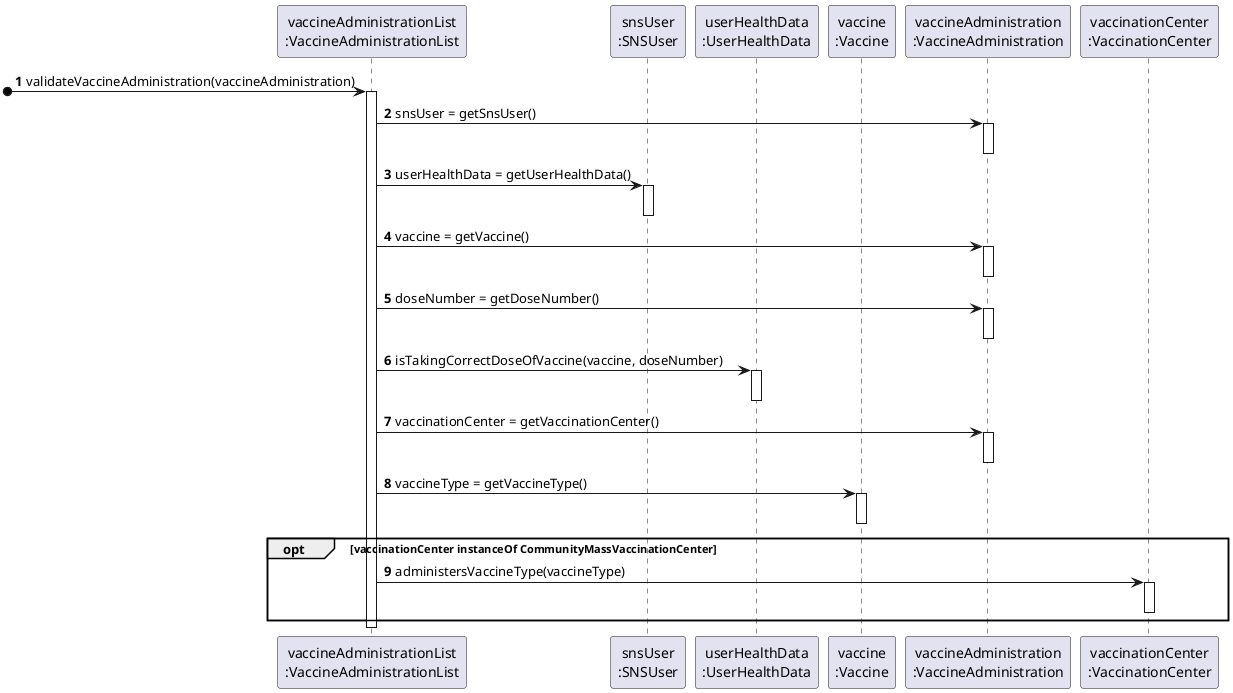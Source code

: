 @startuml US08_ValidateVaccineAdministration_SD
autonumber
' hide footbox

participant "vaccineAdministrationList\n:VaccineAdministrationList" as vaccineAdministrationList
participant "snsUser\n:SNSUser" as snsUser
participant "userHealthData\n:UserHealthData" as userHealthData
participant "vaccine\n:Vaccine" as vaccine
participant "vaccineAdministration\n:VaccineAdministration" as vaccineAdministration
participant "vaccinationCenter\n:VaccinationCenter" as vaccinationCenter

[o-> vaccineAdministrationList : validateVaccineAdministration(vaccineAdministration)
activate vaccineAdministrationList
  vaccineAdministrationList -> vaccineAdministration : snsUser = getSnsUser()
  activate vaccineAdministration
  deactivate vaccineAdministration
  vaccineAdministrationList -> snsUser : userHealthData = getUserHealthData()
  activate snsUser
  deactivate snsUser
  vaccineAdministrationList -> vaccineAdministration : vaccine = getVaccine()
  activate vaccineAdministration
  deactivate vaccineAdministration
  vaccineAdministrationList -> vaccineAdministration : doseNumber = getDoseNumber()
  activate vaccineAdministration
  deactivate vaccineAdministration
  vaccineAdministrationList -> userHealthData : isTakingCorrectDoseOfVaccine(vaccine, doseNumber)
  activate userHealthData
  deactivate userHealthData
  vaccineAdministrationList -> vaccineAdministration : vaccinationCenter = getVaccinationCenter()
  activate vaccineAdministration
  deactivate vaccineAdministration
  vaccineAdministrationList -> vaccine : vaccineType = getVaccineType()
  activate vaccine
  deactivate vaccine
  opt vaccinationCenter instanceOf CommunityMassVaccinationCenter
    vaccineAdministrationList -> vaccinationCenter : administersVaccineType(vaccineType)
    activate vaccinationCenter
    deactivate vaccinationCenter
  end
deactivate vaccineAdministrationList